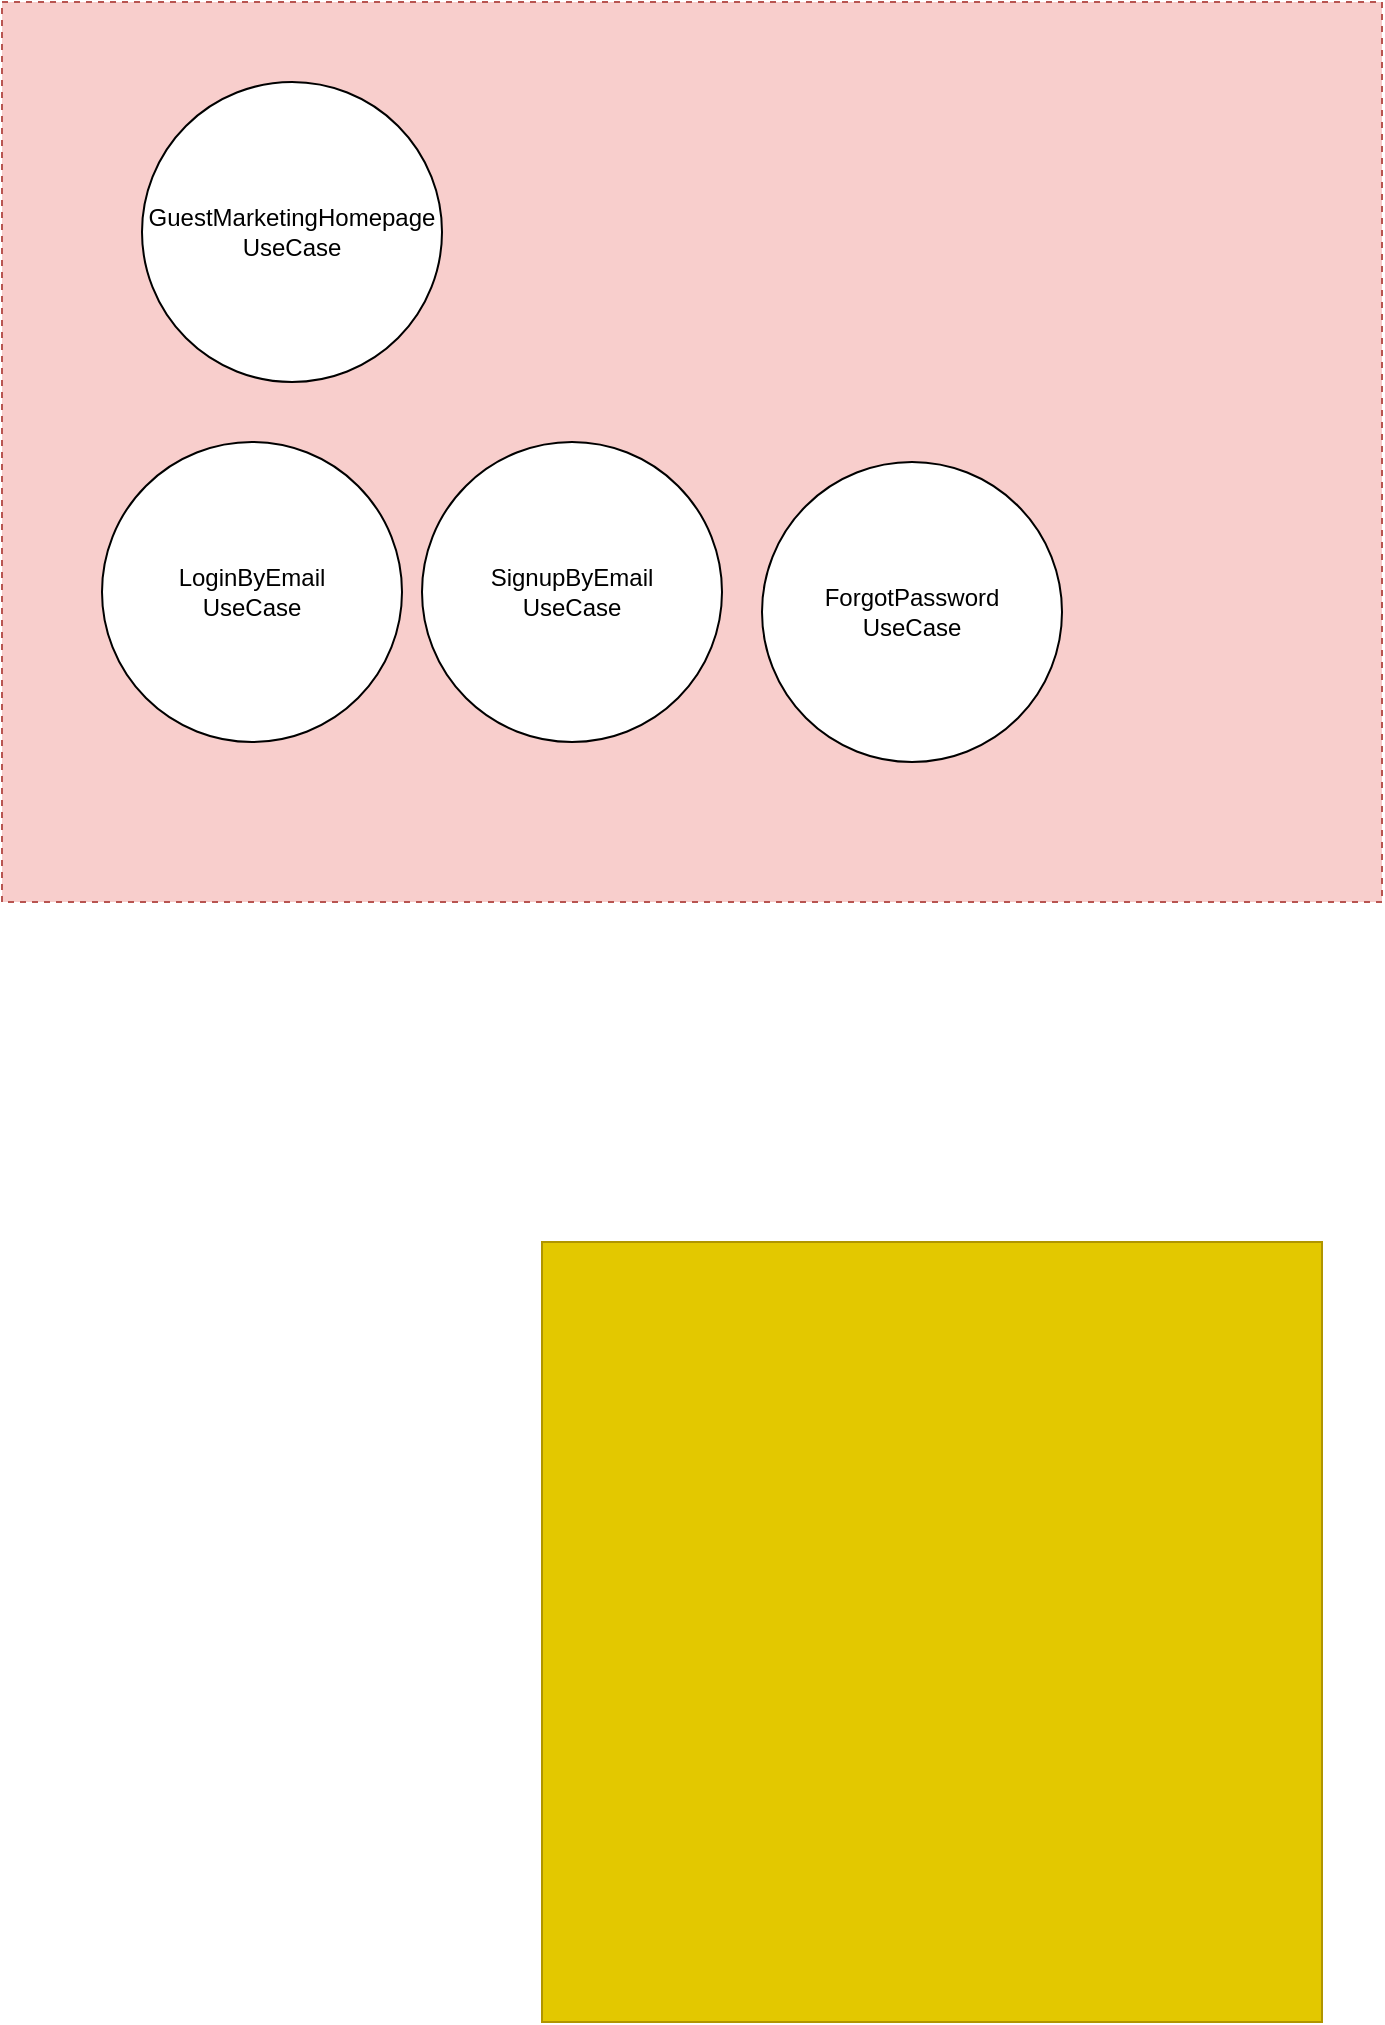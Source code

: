 <mxfile version="22.1.11" type="github">
  <diagram name="Page-1" id="u5YkhigBfSJe9aOL3ie4">
    <mxGraphModel dx="2612" dy="1155" grid="1" gridSize="10" guides="1" tooltips="1" connect="1" arrows="1" fold="1" page="1" pageScale="1" pageWidth="850" pageHeight="1100" math="0" shadow="0">
      <root>
        <mxCell id="0" />
        <mxCell id="1" parent="0" />
        <mxCell id="C1-hKXSroPPRrKIY44wA-2" value="" style="rounded=0;whiteSpace=wrap;html=1;fillColor=#f8cecc;strokeColor=#b85450;dashed=1;" vertex="1" parent="1">
          <mxGeometry x="100" y="290" width="690" height="450" as="geometry" />
        </mxCell>
        <mxCell id="C1-hKXSroPPRrKIY44wA-1" value="&lt;div&gt;LoginByEmail&lt;/div&gt;&lt;div&gt;UseCase&lt;br&gt;&lt;/div&gt;" style="ellipse;whiteSpace=wrap;html=1;" vertex="1" parent="1">
          <mxGeometry x="150" y="510" width="150" height="150" as="geometry" />
        </mxCell>
        <mxCell id="C1-hKXSroPPRrKIY44wA-3" value="&lt;div&gt;SignupByEmail&lt;/div&gt;&lt;div&gt;UseCase&lt;br&gt;&lt;/div&gt;" style="ellipse;whiteSpace=wrap;html=1;" vertex="1" parent="1">
          <mxGeometry x="310" y="510" width="150" height="150" as="geometry" />
        </mxCell>
        <mxCell id="C1-hKXSroPPRrKIY44wA-4" value="&lt;div&gt;ForgotPassword&lt;/div&gt;&lt;div&gt;UseCase&lt;br&gt;&lt;/div&gt;" style="ellipse;whiteSpace=wrap;html=1;" vertex="1" parent="1">
          <mxGeometry x="480" y="520" width="150" height="150" as="geometry" />
        </mxCell>
        <mxCell id="C1-hKXSroPPRrKIY44wA-5" value="GuestMarketingHomepage&lt;br&gt;&lt;div&gt;UseCase&lt;/div&gt;" style="ellipse;whiteSpace=wrap;html=1;" vertex="1" parent="1">
          <mxGeometry x="170" y="330" width="150" height="150" as="geometry" />
        </mxCell>
        <mxCell id="C1-hKXSroPPRrKIY44wA-6" value="" style="whiteSpace=wrap;html=1;aspect=fixed;fillColor=#e3c800;fontColor=#000000;strokeColor=#B09500;" vertex="1" parent="1">
          <mxGeometry x="370" y="910" width="390" height="390" as="geometry" />
        </mxCell>
      </root>
    </mxGraphModel>
  </diagram>
</mxfile>
